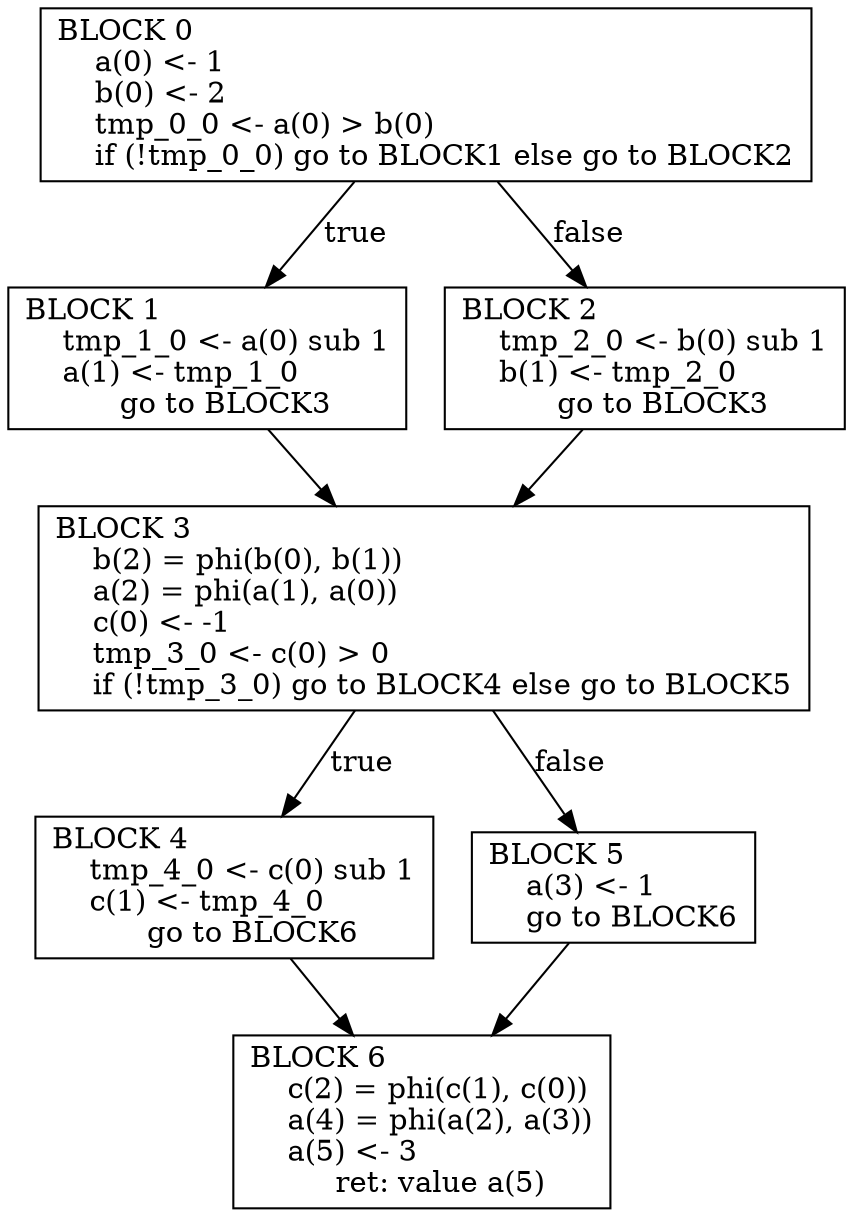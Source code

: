 digraph G{
node [shape=box nojustify=false]
0 [label="BLOCK 0\l    a(0) <- 1\l    b(0) <- 2\l    tmp_0_0 <- a(0) > b(0)\l    if (!tmp_0_0) go to BLOCK1 else go to BLOCK2"]
0 -> 1 [label=true]
0 -> 2 [label=false]
1 [label="BLOCK 1\l    tmp_1_0 <- a(0) sub 1\l    a(1) <- tmp_1_0\l    go to BLOCK3"]
1 -> 3
2 [label="BLOCK 2\l    tmp_2_0 <- b(0) sub 1\l    b(1) <- tmp_2_0\l    go to BLOCK3"]
2 -> 3
3 [label="BLOCK 3\l    b(2) = phi(b(0), b(1))\l    a(2) = phi(a(1), a(0))\l    c(0) <- -1\l    tmp_3_0 <- c(0) > 0\l    if (!tmp_3_0) go to BLOCK4 else go to BLOCK5"]
3 -> 4 [label=true]
3 -> 5 [label=false]
4 [label="BLOCK 4\l    tmp_4_0 <- c(0) sub 1\l    c(1) <- tmp_4_0\l    go to BLOCK6"]
4 -> 6
5 [label="BLOCK 5\l    a(3) <- 1\l    go to BLOCK6"]
5 -> 6
6 [label="BLOCK 6\l    c(2) = phi(c(1), c(0))\l    a(4) = phi(a(2), a(3))\l    a(5) <- 3\l    ret: value a(5)"]
}
